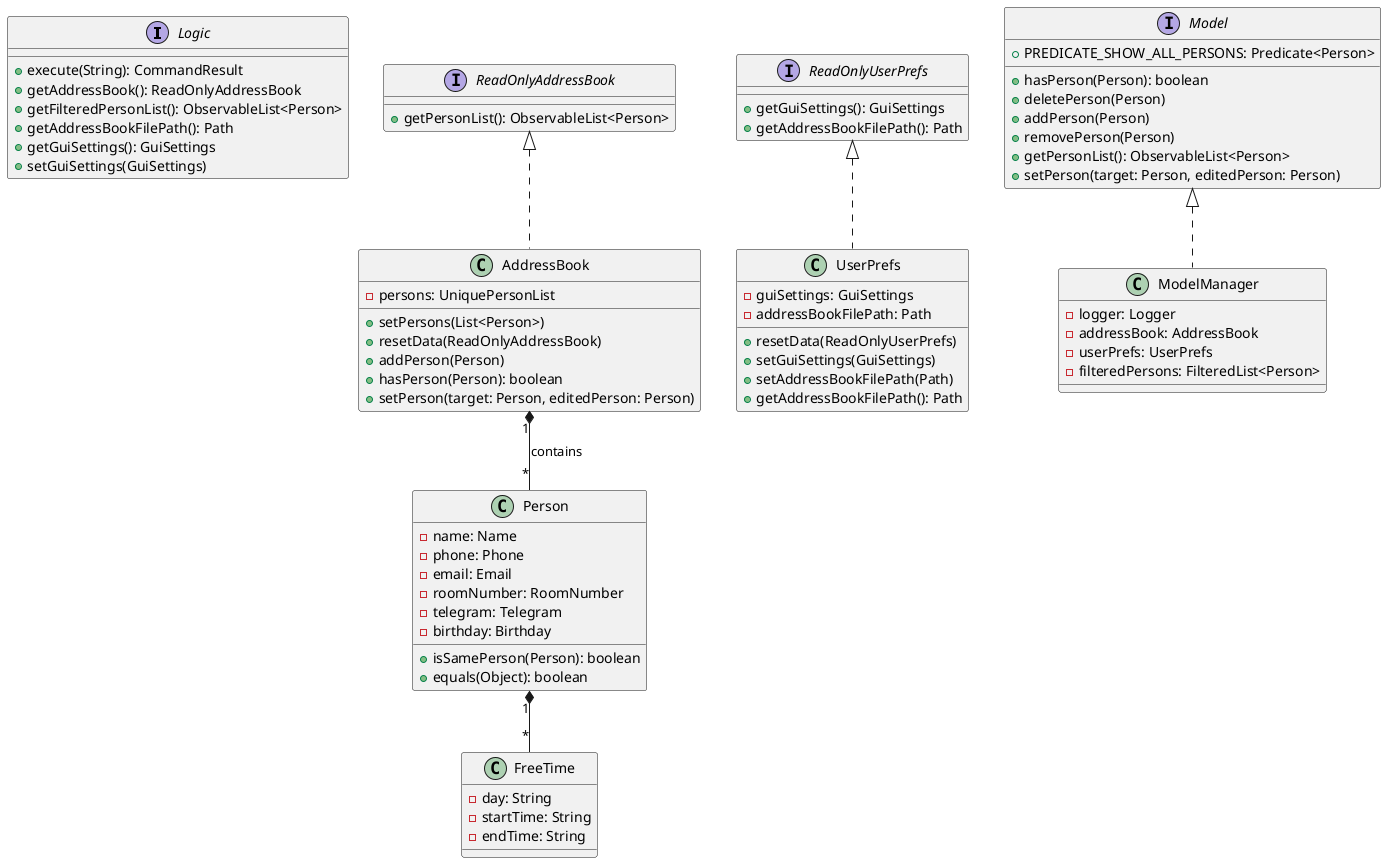 @startuml
'https://plantuml.com/class-diagram

interface Logic {
+execute(String): CommandResult
+getAddressBook(): ReadOnlyAddressBook
+getFilteredPersonList(): ObservableList<Person>
+getAddressBookFilePath(): Path
+getGuiSettings(): GuiSettings
+setGuiSettings(GuiSettings)
}

interface ReadOnlyAddressBook {
+getPersonList(): ObservableList<Person>
}

interface ReadOnlyUserPrefs {
+getGuiSettings(): GuiSettings
+getAddressBookFilePath(): Path
}

interface Model {
+PREDICATE_SHOW_ALL_PERSONS: Predicate<Person>

+hasPerson(Person): boolean
+deletePerson(Person)
+addPerson(Person)
+removePerson(Person)
+getPersonList(): ObservableList<Person>
+setPerson(target: Person, editedPerson: Person)
}

class ModelManager {
-logger: Logger
-addressBook: AddressBook
-userPrefs: UserPrefs
-filteredPersons: FilteredList<Person>
}

class UserPrefs {
-guiSettings: GuiSettings
-addressBookFilePath: Path

+resetData(ReadOnlyUserPrefs)
+setGuiSettings(GuiSettings)
+setAddressBookFilePath(Path)
+getAddressBookFilePath(): Path
}

class AddressBook {
-persons: UniquePersonList

+setPersons(List<Person>)
+resetData(ReadOnlyAddressBook)
+addPerson(Person)
+hasPerson(Person): boolean
+setPerson(target: Person, editedPerson: Person)
}

Model <|.. ModelManager
ReadOnlyUserPrefs <|.. UserPrefs
ReadOnlyAddressBook <|.. AddressBook


class Person {
-name: Name
-phone: Phone
-email: Email
-roomNumber: RoomNumber
-telegram: Telegram
-birthday: Birthday

+isSamePerson(Person): boolean
+equals(Object): boolean
}

class FreeTime {
-day: String
-startTime: String
-endTime: String
}

AddressBook "1" *-- "*" Person : contains
Person "1" *-- "*" FreeTime


@enduml
